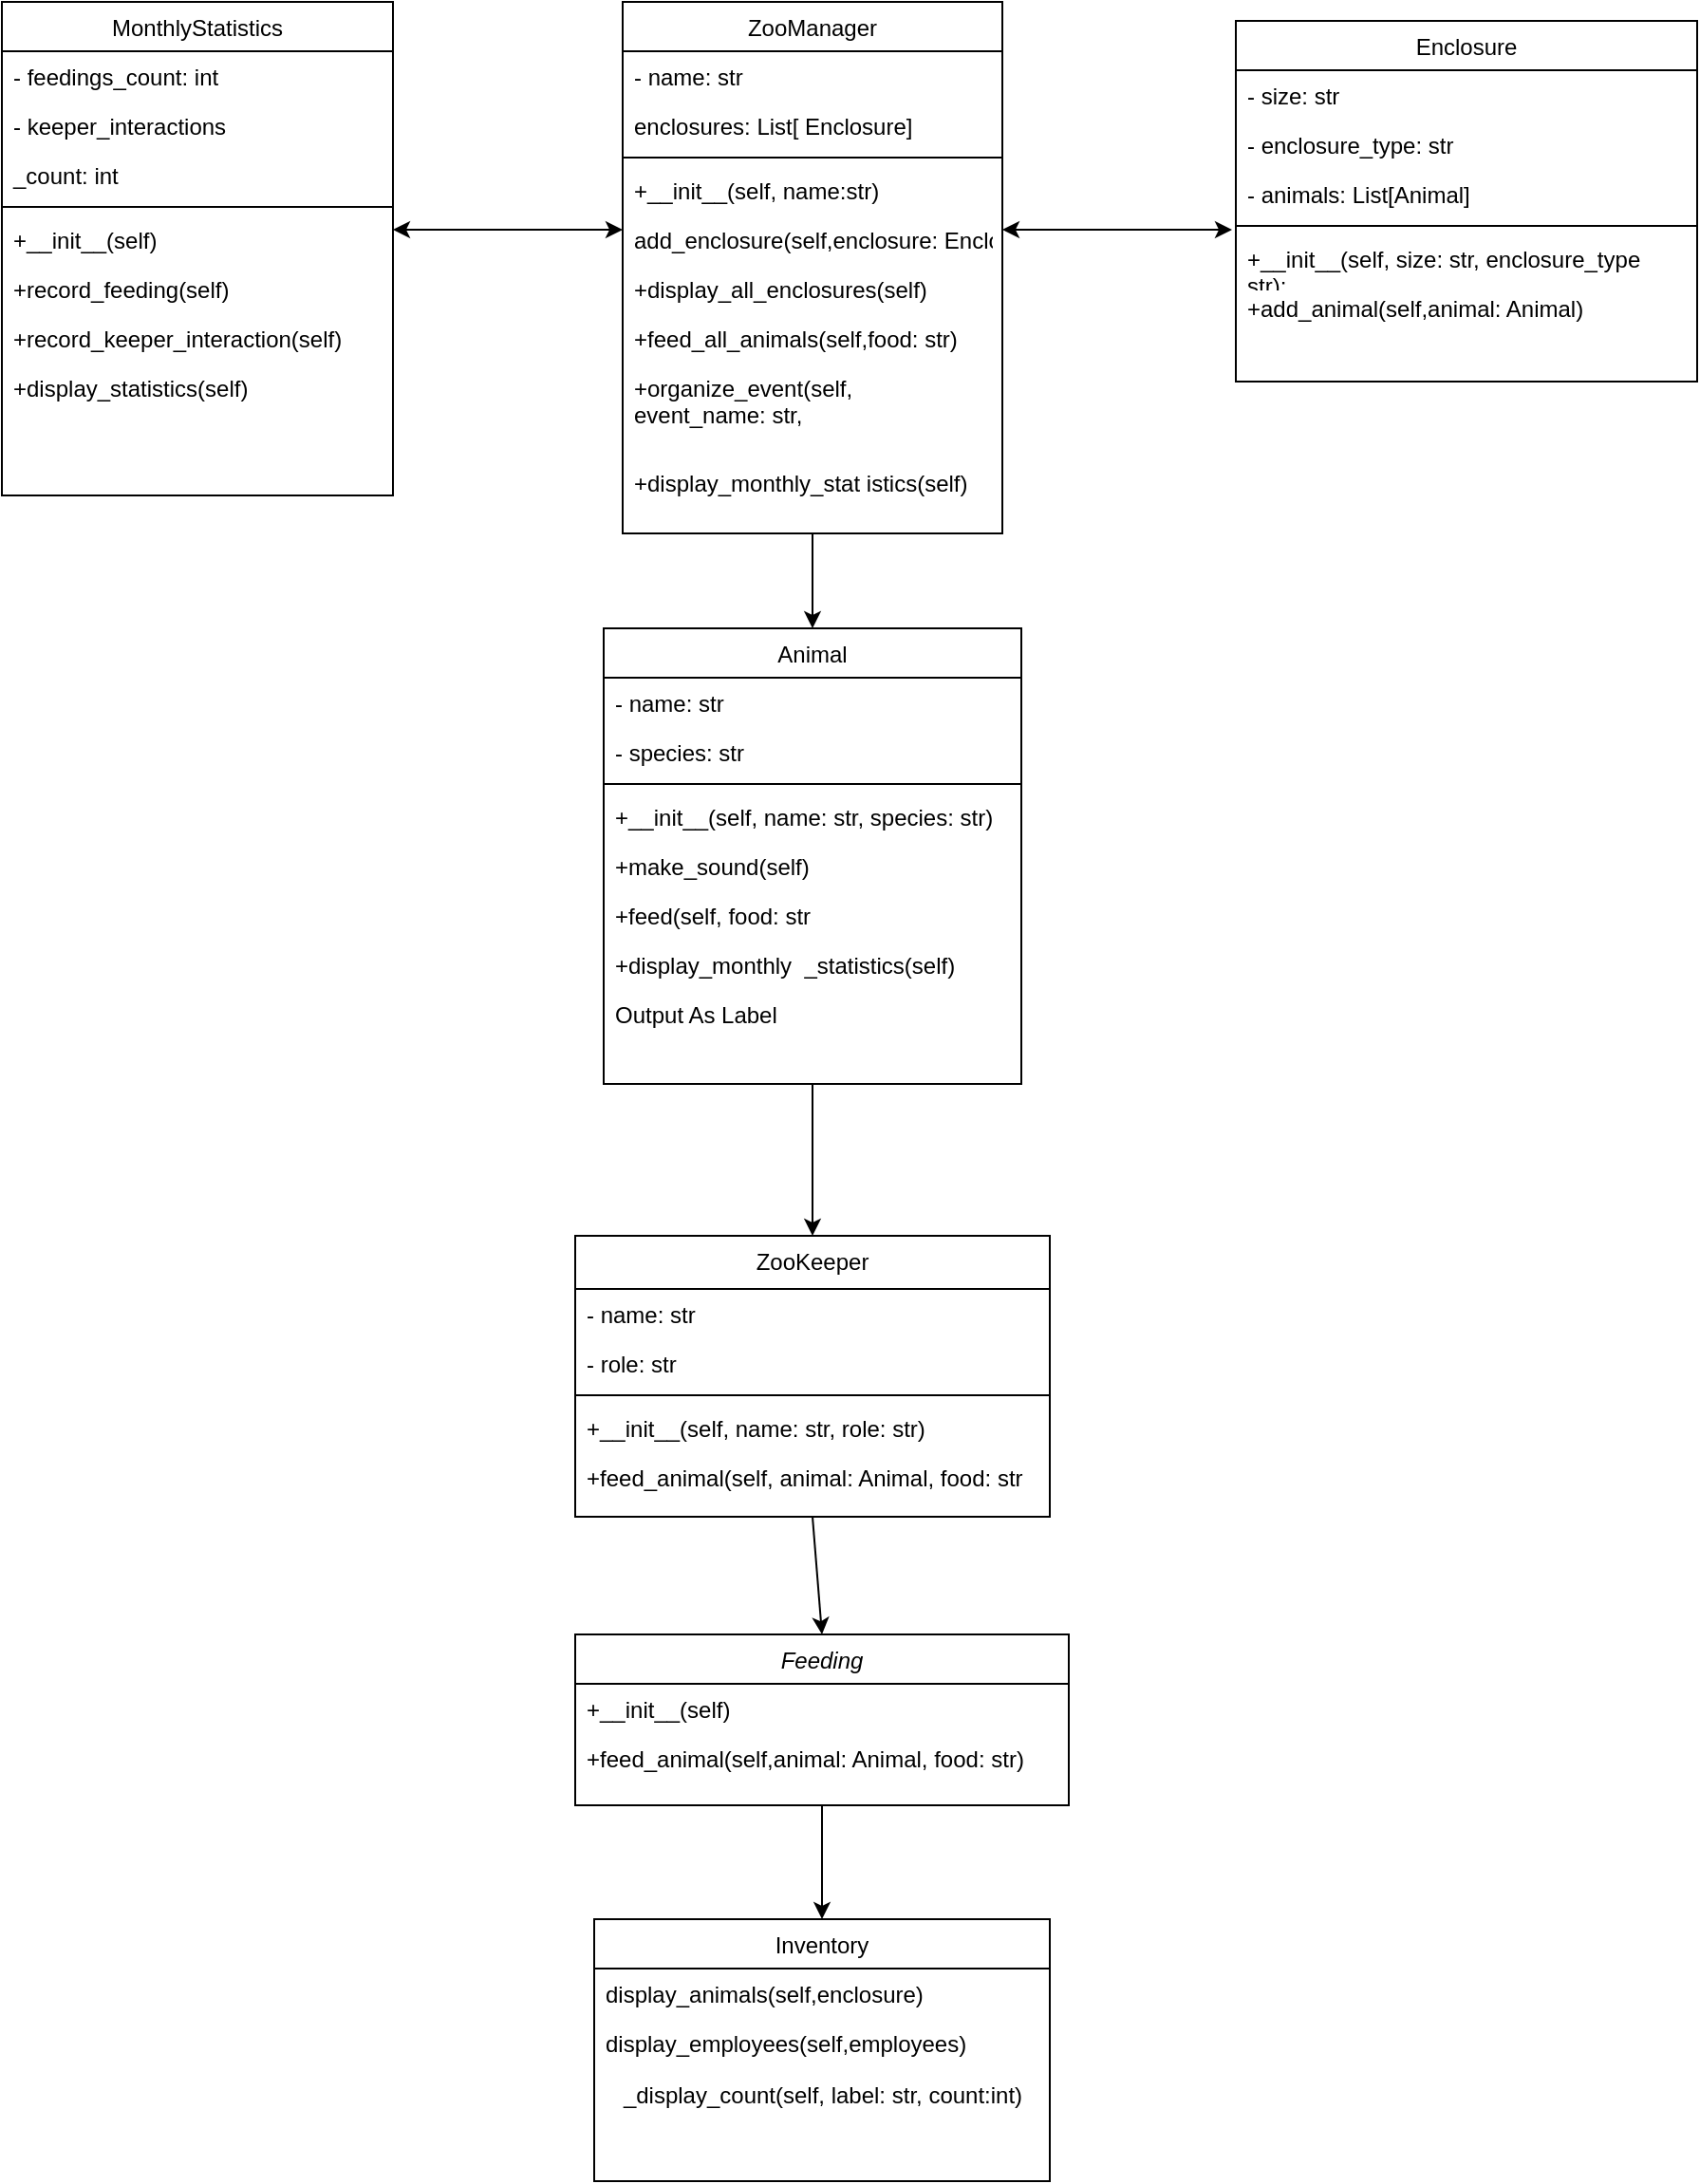 <mxfile version="24.0.4" type="device">
  <diagram id="C5RBs43oDa-KdzZeNtuy" name="Page-1">
    <mxGraphModel dx="2188" dy="2021" grid="1" gridSize="10" guides="1" tooltips="1" connect="1" arrows="1" fold="1" page="1" pageScale="1" pageWidth="827" pageHeight="1169" math="0" shadow="0">
      <root>
        <mxCell id="WIyWlLk6GJQsqaUBKTNV-0" />
        <mxCell id="WIyWlLk6GJQsqaUBKTNV-1" parent="WIyWlLk6GJQsqaUBKTNV-0" />
        <mxCell id="QfuMQOSxP9abk7b6Li2i-59" style="edgeStyle=none;rounded=0;orthogonalLoop=1;jettySize=auto;html=1;exitX=0.5;exitY=1;exitDx=0;exitDy=0;entryX=0.5;entryY=0;entryDx=0;entryDy=0;" edge="1" parent="WIyWlLk6GJQsqaUBKTNV-1" source="zkfFHV4jXpPFQw0GAbJ--0" target="zkfFHV4jXpPFQw0GAbJ--6">
          <mxGeometry relative="1" as="geometry" />
        </mxCell>
        <mxCell id="zkfFHV4jXpPFQw0GAbJ--0" value="    Feeding" style="swimlane;fontStyle=2;align=center;verticalAlign=top;childLayout=stackLayout;horizontal=1;startSize=26;horizontalStack=0;resizeParent=1;resizeLast=0;collapsible=1;marginBottom=0;rounded=0;shadow=0;strokeWidth=1;" parent="WIyWlLk6GJQsqaUBKTNV-1" vertex="1">
          <mxGeometry x="-111" y="390" width="260" height="90" as="geometry">
            <mxRectangle x="230" y="140" width="160" height="26" as="alternateBounds" />
          </mxGeometry>
        </mxCell>
        <mxCell id="zkfFHV4jXpPFQw0GAbJ--1" value="+__init__(self)" style="text;align=left;verticalAlign=top;spacingLeft=4;spacingRight=4;overflow=hidden;rotatable=0;points=[[0,0.5],[1,0.5]];portConstraint=eastwest;" parent="zkfFHV4jXpPFQw0GAbJ--0" vertex="1">
          <mxGeometry y="26" width="260" height="26" as="geometry" />
        </mxCell>
        <mxCell id="zkfFHV4jXpPFQw0GAbJ--2" value="+feed_animal(self,animal: Animal, food: str)" style="text;align=left;verticalAlign=top;spacingLeft=4;spacingRight=4;overflow=hidden;rotatable=0;points=[[0,0.5],[1,0.5]];portConstraint=eastwest;rounded=0;shadow=0;html=0;" parent="zkfFHV4jXpPFQw0GAbJ--0" vertex="1">
          <mxGeometry y="52" width="260" height="26" as="geometry" />
        </mxCell>
        <mxCell id="zkfFHV4jXpPFQw0GAbJ--6" value="Inventory" style="swimlane;fontStyle=0;align=center;verticalAlign=top;childLayout=stackLayout;horizontal=1;startSize=26;horizontalStack=0;resizeParent=1;resizeLast=0;collapsible=1;marginBottom=0;rounded=0;shadow=0;strokeWidth=1;" parent="WIyWlLk6GJQsqaUBKTNV-1" vertex="1">
          <mxGeometry x="-101" y="540" width="240" height="138" as="geometry">
            <mxRectangle x="130" y="380" width="160" height="26" as="alternateBounds" />
          </mxGeometry>
        </mxCell>
        <mxCell id="zkfFHV4jXpPFQw0GAbJ--7" value="display_animals(self,enclosure)&#xa;" style="text;align=left;verticalAlign=top;spacingLeft=4;spacingRight=4;overflow=hidden;rotatable=0;points=[[0,0.5],[1,0.5]];portConstraint=eastwest;" parent="zkfFHV4jXpPFQw0GAbJ--6" vertex="1">
          <mxGeometry y="26" width="240" height="26" as="geometry" />
        </mxCell>
        <mxCell id="zkfFHV4jXpPFQw0GAbJ--8" value="display_employees(self,employees)" style="text;align=left;verticalAlign=top;spacingLeft=4;spacingRight=4;overflow=hidden;rotatable=0;points=[[0,0.5],[1,0.5]];portConstraint=eastwest;rounded=0;shadow=0;html=0;" parent="zkfFHV4jXpPFQw0GAbJ--6" vertex="1">
          <mxGeometry y="52" width="240" height="26" as="geometry" />
        </mxCell>
        <mxCell id="QfuMQOSxP9abk7b6Li2i-0" value="&lt;div style=&quot;text-align: left;&quot;&gt;_display_count(self, label: str, count:int)&lt;br&gt;&lt;/div&gt;" style="text;html=1;align=center;verticalAlign=middle;resizable=0;points=[];autosize=1;strokeColor=none;fillColor=none;" vertex="1" parent="zkfFHV4jXpPFQw0GAbJ--6">
          <mxGeometry y="78" width="240" height="30" as="geometry" />
        </mxCell>
        <mxCell id="QfuMQOSxP9abk7b6Li2i-58" style="edgeStyle=none;rounded=0;orthogonalLoop=1;jettySize=auto;html=1;exitX=0.5;exitY=1;exitDx=0;exitDy=0;entryX=0.5;entryY=0;entryDx=0;entryDy=0;" edge="1" parent="WIyWlLk6GJQsqaUBKTNV-1" source="zkfFHV4jXpPFQw0GAbJ--17" target="zkfFHV4jXpPFQw0GAbJ--0">
          <mxGeometry relative="1" as="geometry" />
        </mxCell>
        <mxCell id="zkfFHV4jXpPFQw0GAbJ--17" value="ZooKeeper" style="swimlane;fontStyle=0;align=center;verticalAlign=top;childLayout=stackLayout;horizontal=1;startSize=28;horizontalStack=0;resizeParent=1;resizeLast=0;collapsible=1;marginBottom=0;rounded=0;shadow=0;strokeWidth=1;" parent="WIyWlLk6GJQsqaUBKTNV-1" vertex="1">
          <mxGeometry x="-111" y="180" width="250" height="148" as="geometry">
            <mxRectangle x="550" y="140" width="160" height="26" as="alternateBounds" />
          </mxGeometry>
        </mxCell>
        <mxCell id="zkfFHV4jXpPFQw0GAbJ--18" value="- name: str" style="text;align=left;verticalAlign=top;spacingLeft=4;spacingRight=4;overflow=hidden;rotatable=0;points=[[0,0.5],[1,0.5]];portConstraint=eastwest;" parent="zkfFHV4jXpPFQw0GAbJ--17" vertex="1">
          <mxGeometry y="28" width="250" height="26" as="geometry" />
        </mxCell>
        <mxCell id="zkfFHV4jXpPFQw0GAbJ--20" value="- role: str      " style="text;align=left;verticalAlign=top;spacingLeft=4;spacingRight=4;overflow=hidden;rotatable=0;points=[[0,0.5],[1,0.5]];portConstraint=eastwest;rounded=0;shadow=0;html=0;" parent="zkfFHV4jXpPFQw0GAbJ--17" vertex="1">
          <mxGeometry y="54" width="250" height="26" as="geometry" />
        </mxCell>
        <mxCell id="zkfFHV4jXpPFQw0GAbJ--23" value="" style="line;html=1;strokeWidth=1;align=left;verticalAlign=middle;spacingTop=-1;spacingLeft=3;spacingRight=3;rotatable=0;labelPosition=right;points=[];portConstraint=eastwest;" parent="zkfFHV4jXpPFQw0GAbJ--17" vertex="1">
          <mxGeometry y="80" width="250" height="8" as="geometry" />
        </mxCell>
        <mxCell id="zkfFHV4jXpPFQw0GAbJ--19" value="+__init__(self, name: str, role: str)" style="text;align=left;verticalAlign=top;spacingLeft=4;spacingRight=4;overflow=hidden;rotatable=0;points=[[0,0.5],[1,0.5]];portConstraint=eastwest;rounded=0;shadow=0;html=0;" parent="zkfFHV4jXpPFQw0GAbJ--17" vertex="1">
          <mxGeometry y="88" width="250" height="26" as="geometry" />
        </mxCell>
        <mxCell id="zkfFHV4jXpPFQw0GAbJ--21" value="+feed_animal(self, animal: Animal, food: str" style="text;align=left;verticalAlign=top;spacingLeft=4;spacingRight=4;overflow=hidden;rotatable=0;points=[[0,0.5],[1,0.5]];portConstraint=eastwest;rounded=0;shadow=0;html=0;" parent="zkfFHV4jXpPFQw0GAbJ--17" vertex="1">
          <mxGeometry y="114" width="250" height="26" as="geometry" />
        </mxCell>
        <mxCell id="QfuMQOSxP9abk7b6Li2i-8" style="edgeStyle=none;rounded=0;orthogonalLoop=1;jettySize=auto;html=1;exitX=1;exitY=0.25;exitDx=0;exitDy=0;shape=link;" edge="1" parent="WIyWlLk6GJQsqaUBKTNV-1">
          <mxGeometry relative="1" as="geometry">
            <mxPoint x="167" y="127.5" as="sourcePoint" />
            <mxPoint x="167" y="127.5" as="targetPoint" />
          </mxGeometry>
        </mxCell>
        <mxCell id="QfuMQOSxP9abk7b6Li2i-10" value="  Enclosure" style="swimlane;fontStyle=0;align=center;verticalAlign=top;childLayout=stackLayout;horizontal=1;startSize=26;horizontalStack=0;resizeParent=1;resizeLast=0;collapsible=1;marginBottom=0;rounded=0;shadow=0;strokeWidth=1;" vertex="1" parent="WIyWlLk6GJQsqaUBKTNV-1">
          <mxGeometry x="237" y="-460" width="243" height="190" as="geometry">
            <mxRectangle x="550" y="140" width="160" height="26" as="alternateBounds" />
          </mxGeometry>
        </mxCell>
        <mxCell id="QfuMQOSxP9abk7b6Li2i-11" value="- size: str" style="text;align=left;verticalAlign=top;spacingLeft=4;spacingRight=4;overflow=hidden;rotatable=0;points=[[0,0.5],[1,0.5]];portConstraint=eastwest;" vertex="1" parent="QfuMQOSxP9abk7b6Li2i-10">
          <mxGeometry y="26" width="243" height="26" as="geometry" />
        </mxCell>
        <mxCell id="QfuMQOSxP9abk7b6Li2i-12" value="- enclosure_type: str" style="text;align=left;verticalAlign=top;spacingLeft=4;spacingRight=4;overflow=hidden;rotatable=0;points=[[0,0.5],[1,0.5]];portConstraint=eastwest;rounded=0;shadow=0;html=0;" vertex="1" parent="QfuMQOSxP9abk7b6Li2i-10">
          <mxGeometry y="52" width="243" height="26" as="geometry" />
        </mxCell>
        <mxCell id="QfuMQOSxP9abk7b6Li2i-13" value="- animals: List[Animal]" style="text;align=left;verticalAlign=top;spacingLeft=4;spacingRight=4;overflow=hidden;rotatable=0;points=[[0,0.5],[1,0.5]];portConstraint=eastwest;rounded=0;shadow=0;html=0;" vertex="1" parent="QfuMQOSxP9abk7b6Li2i-10">
          <mxGeometry y="78" width="243" height="26" as="geometry" />
        </mxCell>
        <mxCell id="QfuMQOSxP9abk7b6Li2i-16" value="" style="line;html=1;strokeWidth=1;align=left;verticalAlign=middle;spacingTop=-1;spacingLeft=3;spacingRight=3;rotatable=0;labelPosition=right;points=[];portConstraint=eastwest;" vertex="1" parent="QfuMQOSxP9abk7b6Li2i-10">
          <mxGeometry y="104" width="243" height="8" as="geometry" />
        </mxCell>
        <mxCell id="QfuMQOSxP9abk7b6Li2i-14" value="+__init__(self, size: str, enclosure_type&#xa;str):&#xa;" style="text;align=left;verticalAlign=top;spacingLeft=4;spacingRight=4;overflow=hidden;rotatable=0;points=[[0,0.5],[1,0.5]];portConstraint=eastwest;rounded=0;shadow=0;html=0;" vertex="1" parent="QfuMQOSxP9abk7b6Li2i-10">
          <mxGeometry y="112" width="243" height="26" as="geometry" />
        </mxCell>
        <mxCell id="QfuMQOSxP9abk7b6Li2i-17" value="+add_animal(self,animal: Animal)" style="text;align=left;verticalAlign=top;spacingLeft=4;spacingRight=4;overflow=hidden;rotatable=0;points=[[0,0.5],[1,0.5]];portConstraint=eastwest;" vertex="1" parent="QfuMQOSxP9abk7b6Li2i-10">
          <mxGeometry y="138" width="243" height="30" as="geometry" />
        </mxCell>
        <mxCell id="QfuMQOSxP9abk7b6Li2i-57" style="edgeStyle=none;rounded=0;orthogonalLoop=1;jettySize=auto;html=1;exitX=0.5;exitY=1;exitDx=0;exitDy=0;entryX=0.5;entryY=0;entryDx=0;entryDy=0;" edge="1" parent="WIyWlLk6GJQsqaUBKTNV-1" source="QfuMQOSxP9abk7b6Li2i-19" target="zkfFHV4jXpPFQw0GAbJ--17">
          <mxGeometry relative="1" as="geometry" />
        </mxCell>
        <mxCell id="QfuMQOSxP9abk7b6Li2i-19" value="    Animal " style="swimlane;fontStyle=0;align=center;verticalAlign=top;childLayout=stackLayout;horizontal=1;startSize=26;horizontalStack=0;resizeParent=1;resizeLast=0;collapsible=1;marginBottom=0;rounded=0;shadow=0;strokeWidth=1;" vertex="1" parent="WIyWlLk6GJQsqaUBKTNV-1">
          <mxGeometry x="-96" y="-140" width="220" height="240" as="geometry">
            <mxRectangle x="550" y="140" width="160" height="26" as="alternateBounds" />
          </mxGeometry>
        </mxCell>
        <mxCell id="QfuMQOSxP9abk7b6Li2i-20" value="- name: str  " style="text;align=left;verticalAlign=top;spacingLeft=4;spacingRight=4;overflow=hidden;rotatable=0;points=[[0,0.5],[1,0.5]];portConstraint=eastwest;" vertex="1" parent="QfuMQOSxP9abk7b6Li2i-19">
          <mxGeometry y="26" width="220" height="26" as="geometry" />
        </mxCell>
        <mxCell id="QfuMQOSxP9abk7b6Li2i-21" value="- species: str" style="text;align=left;verticalAlign=top;spacingLeft=4;spacingRight=4;overflow=hidden;rotatable=0;points=[[0,0.5],[1,0.5]];portConstraint=eastwest;rounded=0;shadow=0;html=0;" vertex="1" parent="QfuMQOSxP9abk7b6Li2i-19">
          <mxGeometry y="52" width="220" height="26" as="geometry" />
        </mxCell>
        <mxCell id="QfuMQOSxP9abk7b6Li2i-30" value="" style="line;html=1;strokeWidth=1;align=left;verticalAlign=middle;spacingTop=-1;spacingLeft=3;spacingRight=3;rotatable=0;labelPosition=right;points=[];portConstraint=eastwest;" vertex="1" parent="QfuMQOSxP9abk7b6Li2i-19">
          <mxGeometry y="78" width="220" height="8" as="geometry" />
        </mxCell>
        <mxCell id="QfuMQOSxP9abk7b6Li2i-22" value="+__init__(self, name: str, species: str)" style="text;align=left;verticalAlign=top;spacingLeft=4;spacingRight=4;overflow=hidden;rotatable=0;points=[[0,0.5],[1,0.5]];portConstraint=eastwest;rounded=0;shadow=0;html=0;" vertex="1" parent="QfuMQOSxP9abk7b6Li2i-19">
          <mxGeometry y="86" width="220" height="26" as="geometry" />
        </mxCell>
        <mxCell id="QfuMQOSxP9abk7b6Li2i-23" value="+make_sound(self)" style="text;align=left;verticalAlign=top;spacingLeft=4;spacingRight=4;overflow=hidden;rotatable=0;points=[[0,0.5],[1,0.5]];portConstraint=eastwest;rounded=0;shadow=0;html=0;" vertex="1" parent="QfuMQOSxP9abk7b6Li2i-19">
          <mxGeometry y="112" width="220" height="26" as="geometry" />
        </mxCell>
        <mxCell id="QfuMQOSxP9abk7b6Li2i-24" value="+feed(self, food: str" style="text;align=left;verticalAlign=top;spacingLeft=4;spacingRight=4;overflow=hidden;rotatable=0;points=[[0,0.5],[1,0.5]];portConstraint=eastwest;rounded=0;shadow=0;html=0;" vertex="1" parent="QfuMQOSxP9abk7b6Li2i-19">
          <mxGeometry y="138" width="220" height="26" as="geometry" />
        </mxCell>
        <mxCell id="QfuMQOSxP9abk7b6Li2i-26" value="+display_monthly  _statistics(self)" style="text;align=left;verticalAlign=top;spacingLeft=4;spacingRight=4;overflow=hidden;rotatable=0;points=[[0,0.5],[1,0.5]];portConstraint=eastwest;" vertex="1" parent="QfuMQOSxP9abk7b6Li2i-19">
          <mxGeometry y="164" width="220" height="26" as="geometry" />
        </mxCell>
        <mxCell id="QfuMQOSxP9abk7b6Li2i-27" value="Output As Label" style="text;align=left;verticalAlign=top;spacingLeft=4;spacingRight=4;overflow=hidden;rotatable=0;points=[[0,0.5],[1,0.5]];portConstraint=eastwest;" vertex="1" parent="QfuMQOSxP9abk7b6Li2i-19">
          <mxGeometry y="190" width="220" height="26" as="geometry" />
        </mxCell>
        <mxCell id="QfuMQOSxP9abk7b6Li2i-32" value=" MonthlyStatistics " style="swimlane;fontStyle=0;align=center;verticalAlign=top;childLayout=stackLayout;horizontal=1;startSize=26;horizontalStack=0;resizeParent=1;resizeLast=0;collapsible=1;marginBottom=0;rounded=0;shadow=0;strokeWidth=1;" vertex="1" parent="WIyWlLk6GJQsqaUBKTNV-1">
          <mxGeometry x="-413" y="-470" width="206" height="260" as="geometry">
            <mxRectangle x="550" y="140" width="160" height="26" as="alternateBounds" />
          </mxGeometry>
        </mxCell>
        <mxCell id="QfuMQOSxP9abk7b6Li2i-33" value="- feedings_count: int" style="text;align=left;verticalAlign=top;spacingLeft=4;spacingRight=4;overflow=hidden;rotatable=0;points=[[0,0.5],[1,0.5]];portConstraint=eastwest;" vertex="1" parent="QfuMQOSxP9abk7b6Li2i-32">
          <mxGeometry y="26" width="206" height="26" as="geometry" />
        </mxCell>
        <mxCell id="QfuMQOSxP9abk7b6Li2i-34" value=" - keeper_interactions" style="text;align=left;verticalAlign=top;spacingLeft=4;spacingRight=4;overflow=hidden;rotatable=0;points=[[0,0.5],[1,0.5]];portConstraint=eastwest;rounded=0;shadow=0;html=0;" vertex="1" parent="QfuMQOSxP9abk7b6Li2i-32">
          <mxGeometry y="52" width="206" height="26" as="geometry" />
        </mxCell>
        <mxCell id="QfuMQOSxP9abk7b6Li2i-35" value=" _count: int  " style="text;align=left;verticalAlign=top;spacingLeft=4;spacingRight=4;overflow=hidden;rotatable=0;points=[[0,0.5],[1,0.5]];portConstraint=eastwest;rounded=0;shadow=0;html=0;" vertex="1" parent="QfuMQOSxP9abk7b6Li2i-32">
          <mxGeometry y="78" width="206" height="26" as="geometry" />
        </mxCell>
        <mxCell id="QfuMQOSxP9abk7b6Li2i-28" value="" style="line;html=1;strokeWidth=1;align=left;verticalAlign=middle;spacingTop=-1;spacingLeft=3;spacingRight=3;rotatable=0;labelPosition=right;points=[];portConstraint=eastwest;" vertex="1" parent="QfuMQOSxP9abk7b6Li2i-32">
          <mxGeometry y="104" width="206" height="8" as="geometry" />
        </mxCell>
        <mxCell id="QfuMQOSxP9abk7b6Li2i-36" value=" +__init__(self) " style="text;align=left;verticalAlign=top;spacingLeft=4;spacingRight=4;overflow=hidden;rotatable=0;points=[[0,0.5],[1,0.5]];portConstraint=eastwest;rounded=0;shadow=0;html=0;" vertex="1" parent="QfuMQOSxP9abk7b6Li2i-32">
          <mxGeometry y="112" width="206" height="26" as="geometry" />
        </mxCell>
        <mxCell id="QfuMQOSxP9abk7b6Li2i-37" value=" +record_feeding(self)" style="text;align=left;verticalAlign=top;spacingLeft=4;spacingRight=4;overflow=hidden;rotatable=0;points=[[0,0.5],[1,0.5]];portConstraint=eastwest;rounded=0;shadow=0;html=0;" vertex="1" parent="QfuMQOSxP9abk7b6Li2i-32">
          <mxGeometry y="138" width="206" height="26" as="geometry" />
        </mxCell>
        <mxCell id="QfuMQOSxP9abk7b6Li2i-39" value=" +record_keeper_interaction(self)" style="text;align=left;verticalAlign=top;spacingLeft=4;spacingRight=4;overflow=hidden;rotatable=0;points=[[0,0.5],[1,0.5]];portConstraint=eastwest;" vertex="1" parent="QfuMQOSxP9abk7b6Li2i-32">
          <mxGeometry y="164" width="206" height="26" as="geometry" />
        </mxCell>
        <mxCell id="QfuMQOSxP9abk7b6Li2i-40" value="+display_statistics(self) " style="text;align=left;verticalAlign=top;spacingLeft=4;spacingRight=4;overflow=hidden;rotatable=0;points=[[0,0.5],[1,0.5]];portConstraint=eastwest;" vertex="1" parent="QfuMQOSxP9abk7b6Li2i-32">
          <mxGeometry y="190" width="206" height="26" as="geometry" />
        </mxCell>
        <mxCell id="QfuMQOSxP9abk7b6Li2i-56" style="edgeStyle=none;rounded=0;orthogonalLoop=1;jettySize=auto;html=1;exitX=0.5;exitY=1;exitDx=0;exitDy=0;entryX=0.5;entryY=0;entryDx=0;entryDy=0;" edge="1" parent="WIyWlLk6GJQsqaUBKTNV-1" source="QfuMQOSxP9abk7b6Li2i-41" target="QfuMQOSxP9abk7b6Li2i-19">
          <mxGeometry relative="1" as="geometry" />
        </mxCell>
        <mxCell id="QfuMQOSxP9abk7b6Li2i-41" value="   ZooManager " style="swimlane;fontStyle=0;align=center;verticalAlign=top;childLayout=stackLayout;horizontal=1;startSize=26;horizontalStack=0;resizeParent=1;resizeLast=0;collapsible=1;marginBottom=0;rounded=0;shadow=0;strokeWidth=1;" vertex="1" parent="WIyWlLk6GJQsqaUBKTNV-1">
          <mxGeometry x="-86" y="-470" width="200" height="280" as="geometry">
            <mxRectangle x="550" y="140" width="160" height="26" as="alternateBounds" />
          </mxGeometry>
        </mxCell>
        <mxCell id="QfuMQOSxP9abk7b6Li2i-42" value="- name: str  " style="text;align=left;verticalAlign=top;spacingLeft=4;spacingRight=4;overflow=hidden;rotatable=0;points=[[0,0.5],[1,0.5]];portConstraint=eastwest;" vertex="1" parent="QfuMQOSxP9abk7b6Li2i-41">
          <mxGeometry y="26" width="200" height="26" as="geometry" />
        </mxCell>
        <mxCell id="QfuMQOSxP9abk7b6Li2i-43" value=" enclosures: List[ Enclosure] " style="text;align=left;verticalAlign=top;spacingLeft=4;spacingRight=4;overflow=hidden;rotatable=0;points=[[0,0.5],[1,0.5]];portConstraint=eastwest;rounded=0;shadow=0;html=0;" vertex="1" parent="QfuMQOSxP9abk7b6Li2i-41">
          <mxGeometry y="52" width="200" height="26" as="geometry" />
        </mxCell>
        <mxCell id="QfuMQOSxP9abk7b6Li2i-47" value="" style="line;html=1;strokeWidth=1;align=left;verticalAlign=middle;spacingTop=-1;spacingLeft=3;spacingRight=3;rotatable=0;labelPosition=right;points=[];portConstraint=eastwest;" vertex="1" parent="QfuMQOSxP9abk7b6Li2i-41">
          <mxGeometry y="78" width="200" height="8" as="geometry" />
        </mxCell>
        <mxCell id="QfuMQOSxP9abk7b6Li2i-44" value="+__init__(self, name:str) " style="text;align=left;verticalAlign=top;spacingLeft=4;spacingRight=4;overflow=hidden;rotatable=0;points=[[0,0.5],[1,0.5]];portConstraint=eastwest;rounded=0;shadow=0;html=0;" vertex="1" parent="QfuMQOSxP9abk7b6Li2i-41">
          <mxGeometry y="86" width="200" height="26" as="geometry" />
        </mxCell>
        <mxCell id="QfuMQOSxP9abk7b6Li2i-45" value="add_enclosure(self,enclosure: Enclosure)" style="text;align=left;verticalAlign=top;spacingLeft=4;spacingRight=4;overflow=hidden;rotatable=0;points=[[0,0.5],[1,0.5]];portConstraint=eastwest;rounded=0;shadow=0;html=0;" vertex="1" parent="QfuMQOSxP9abk7b6Li2i-41">
          <mxGeometry y="112" width="200" height="26" as="geometry" />
        </mxCell>
        <mxCell id="QfuMQOSxP9abk7b6Li2i-46" value="+display_all_enclosures(self)  " style="text;align=left;verticalAlign=top;spacingLeft=4;spacingRight=4;overflow=hidden;rotatable=0;points=[[0,0.5],[1,0.5]];portConstraint=eastwest;rounded=0;shadow=0;html=0;" vertex="1" parent="QfuMQOSxP9abk7b6Li2i-41">
          <mxGeometry y="138" width="200" height="26" as="geometry" />
        </mxCell>
        <mxCell id="QfuMQOSxP9abk7b6Li2i-48" value=" +feed_all_animals(self,food: str)" style="text;align=left;verticalAlign=top;spacingLeft=4;spacingRight=4;overflow=hidden;rotatable=0;points=[[0,0.5],[1,0.5]];portConstraint=eastwest;" vertex="1" parent="QfuMQOSxP9abk7b6Li2i-41">
          <mxGeometry y="164" width="200" height="26" as="geometry" />
        </mxCell>
        <mxCell id="QfuMQOSxP9abk7b6Li2i-49" value="+organize_event(self, &#xa;event_name: str," style="text;align=left;verticalAlign=top;spacingLeft=4;spacingRight=4;overflow=hidden;rotatable=0;points=[[0,0.5],[1,0.5]];portConstraint=eastwest;" vertex="1" parent="QfuMQOSxP9abk7b6Li2i-41">
          <mxGeometry y="190" width="200" height="50" as="geometry" />
        </mxCell>
        <mxCell id="QfuMQOSxP9abk7b6Li2i-51" value="+display_monthly_stat istics(self)" style="text;align=left;verticalAlign=top;spacingLeft=4;spacingRight=4;overflow=hidden;rotatable=0;points=[[0,0.5],[1,0.5]];portConstraint=eastwest;rounded=0;shadow=0;html=0;" vertex="1" parent="QfuMQOSxP9abk7b6Li2i-41">
          <mxGeometry y="240" width="200" height="26" as="geometry" />
        </mxCell>
        <mxCell id="QfuMQOSxP9abk7b6Li2i-61" value="" style="endArrow=classic;startArrow=classic;html=1;rounded=0;entryX=0;entryY=0.5;entryDx=0;entryDy=0;exitX=1;exitY=0.5;exitDx=0;exitDy=0;" edge="1" parent="WIyWlLk6GJQsqaUBKTNV-1">
          <mxGeometry width="50" height="50" relative="1" as="geometry">
            <mxPoint x="-207" y="-350.0" as="sourcePoint" />
            <mxPoint x="-86" y="-350.0" as="targetPoint" />
          </mxGeometry>
        </mxCell>
        <mxCell id="QfuMQOSxP9abk7b6Li2i-62" value="" style="endArrow=classic;startArrow=classic;html=1;rounded=0;entryX=0;entryY=0.5;entryDx=0;entryDy=0;exitX=1;exitY=0.5;exitDx=0;exitDy=0;" edge="1" parent="WIyWlLk6GJQsqaUBKTNV-1">
          <mxGeometry width="50" height="50" relative="1" as="geometry">
            <mxPoint x="114" y="-350.0" as="sourcePoint" />
            <mxPoint x="235" y="-350.0" as="targetPoint" />
          </mxGeometry>
        </mxCell>
      </root>
    </mxGraphModel>
  </diagram>
</mxfile>
